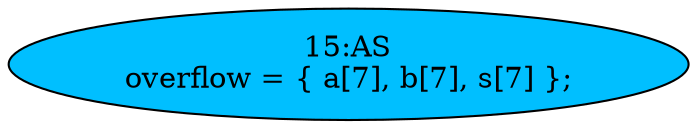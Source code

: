 strict digraph "" {
	node [label="\N"];
	"15:AS"	[ast="<pyverilog.vparser.ast.Assign object at 0x7fbde73d8d50>",
		def_var="['overflow']",
		fillcolor=deepskyblue,
		label="15:AS
overflow = { a[7], b[7], s[7] };",
		statements="[]",
		style=filled,
		typ=Assign,
		use_var="['a', 'b', 's']"];
}
